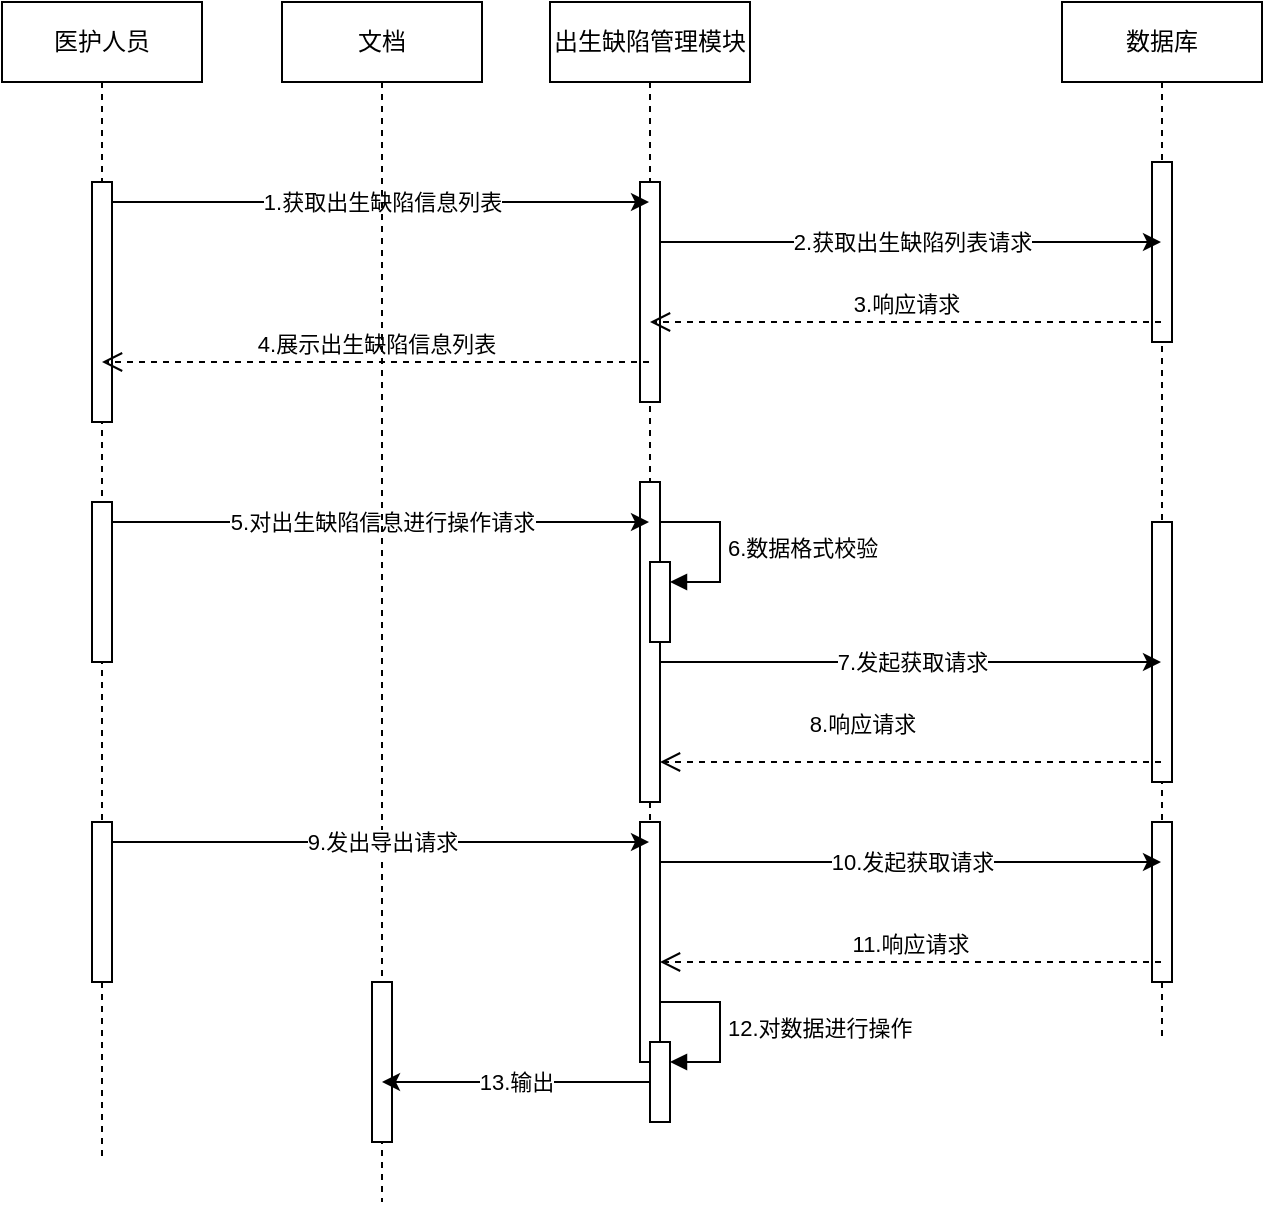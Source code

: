 <mxfile version="21.2.1" type="github">
  <diagram name="第 1 页" id="H6NleCy7MMbi2bYGVBl4">
    <mxGraphModel dx="993" dy="573" grid="0" gridSize="10" guides="1" tooltips="1" connect="1" arrows="1" fold="1" page="1" pageScale="1" pageWidth="827" pageHeight="1169" math="0" shadow="0">
      <root>
        <mxCell id="0" />
        <mxCell id="1" parent="0" />
        <mxCell id="I9QAONUAGTrRn1axIjUG-1" value="医护人员" style="shape=umlLifeline;perimeter=lifelinePerimeter;whiteSpace=wrap;html=1;container=1;dropTarget=0;collapsible=0;recursiveResize=0;outlineConnect=0;portConstraint=eastwest;newEdgeStyle={&quot;edgeStyle&quot;:&quot;elbowEdgeStyle&quot;,&quot;elbow&quot;:&quot;vertical&quot;,&quot;curved&quot;:0,&quot;rounded&quot;:0};" vertex="1" parent="1">
          <mxGeometry x="40" y="110" width="100" height="580" as="geometry" />
        </mxCell>
        <mxCell id="I9QAONUAGTrRn1axIjUG-3" value="" style="html=1;points=[];perimeter=orthogonalPerimeter;outlineConnect=0;targetShapes=umlLifeline;portConstraint=eastwest;newEdgeStyle={&quot;edgeStyle&quot;:&quot;elbowEdgeStyle&quot;,&quot;elbow&quot;:&quot;vertical&quot;,&quot;curved&quot;:0,&quot;rounded&quot;:0};" vertex="1" parent="I9QAONUAGTrRn1axIjUG-1">
          <mxGeometry x="45" y="90" width="10" height="120" as="geometry" />
        </mxCell>
        <mxCell id="I9QAONUAGTrRn1axIjUG-12" value="" style="html=1;points=[];perimeter=orthogonalPerimeter;outlineConnect=0;targetShapes=umlLifeline;portConstraint=eastwest;newEdgeStyle={&quot;edgeStyle&quot;:&quot;elbowEdgeStyle&quot;,&quot;elbow&quot;:&quot;vertical&quot;,&quot;curved&quot;:0,&quot;rounded&quot;:0};" vertex="1" parent="I9QAONUAGTrRn1axIjUG-1">
          <mxGeometry x="45" y="250" width="10" height="80" as="geometry" />
        </mxCell>
        <mxCell id="I9QAONUAGTrRn1axIjUG-23" value="" style="html=1;points=[];perimeter=orthogonalPerimeter;outlineConnect=0;targetShapes=umlLifeline;portConstraint=eastwest;newEdgeStyle={&quot;edgeStyle&quot;:&quot;elbowEdgeStyle&quot;,&quot;elbow&quot;:&quot;vertical&quot;,&quot;curved&quot;:0,&quot;rounded&quot;:0};" vertex="1" parent="I9QAONUAGTrRn1axIjUG-1">
          <mxGeometry x="45" y="410" width="10" height="80" as="geometry" />
        </mxCell>
        <mxCell id="I9QAONUAGTrRn1axIjUG-2" value="出生缺陷管理模块" style="shape=umlLifeline;perimeter=lifelinePerimeter;whiteSpace=wrap;html=1;container=1;dropTarget=0;collapsible=0;recursiveResize=0;outlineConnect=0;portConstraint=eastwest;newEdgeStyle={&quot;edgeStyle&quot;:&quot;elbowEdgeStyle&quot;,&quot;elbow&quot;:&quot;vertical&quot;,&quot;curved&quot;:0,&quot;rounded&quot;:0};" vertex="1" parent="1">
          <mxGeometry x="314" y="110" width="100" height="560" as="geometry" />
        </mxCell>
        <mxCell id="I9QAONUAGTrRn1axIjUG-4" value="" style="html=1;points=[];perimeter=orthogonalPerimeter;outlineConnect=0;targetShapes=umlLifeline;portConstraint=eastwest;newEdgeStyle={&quot;edgeStyle&quot;:&quot;elbowEdgeStyle&quot;,&quot;elbow&quot;:&quot;vertical&quot;,&quot;curved&quot;:0,&quot;rounded&quot;:0};" vertex="1" parent="I9QAONUAGTrRn1axIjUG-2">
          <mxGeometry x="45" y="90" width="10" height="110" as="geometry" />
        </mxCell>
        <mxCell id="I9QAONUAGTrRn1axIjUG-13" value="" style="html=1;points=[];perimeter=orthogonalPerimeter;outlineConnect=0;targetShapes=umlLifeline;portConstraint=eastwest;newEdgeStyle={&quot;edgeStyle&quot;:&quot;elbowEdgeStyle&quot;,&quot;elbow&quot;:&quot;vertical&quot;,&quot;curved&quot;:0,&quot;rounded&quot;:0};" vertex="1" parent="I9QAONUAGTrRn1axIjUG-2">
          <mxGeometry x="45" y="240" width="10" height="160" as="geometry" />
        </mxCell>
        <mxCell id="I9QAONUAGTrRn1axIjUG-17" value="" style="html=1;points=[];perimeter=orthogonalPerimeter;outlineConnect=0;targetShapes=umlLifeline;portConstraint=eastwest;newEdgeStyle={&quot;edgeStyle&quot;:&quot;elbowEdgeStyle&quot;,&quot;elbow&quot;:&quot;vertical&quot;,&quot;curved&quot;:0,&quot;rounded&quot;:0};" vertex="1" parent="I9QAONUAGTrRn1axIjUG-2">
          <mxGeometry x="50" y="280" width="10" height="40" as="geometry" />
        </mxCell>
        <mxCell id="I9QAONUAGTrRn1axIjUG-18" value="6.数据格式校验" style="html=1;align=left;spacingLeft=2;endArrow=block;rounded=0;edgeStyle=orthogonalEdgeStyle;curved=0;rounded=0;" edge="1" target="I9QAONUAGTrRn1axIjUG-17" parent="I9QAONUAGTrRn1axIjUG-2">
          <mxGeometry relative="1" as="geometry">
            <mxPoint x="55" y="260" as="sourcePoint" />
            <Array as="points">
              <mxPoint x="85" y="290" />
            </Array>
          </mxGeometry>
        </mxCell>
        <mxCell id="I9QAONUAGTrRn1axIjUG-24" value="" style="html=1;points=[];perimeter=orthogonalPerimeter;outlineConnect=0;targetShapes=umlLifeline;portConstraint=eastwest;newEdgeStyle={&quot;edgeStyle&quot;:&quot;elbowEdgeStyle&quot;,&quot;elbow&quot;:&quot;vertical&quot;,&quot;curved&quot;:0,&quot;rounded&quot;:0};" vertex="1" parent="I9QAONUAGTrRn1axIjUG-2">
          <mxGeometry x="45" y="410" width="10" height="120" as="geometry" />
        </mxCell>
        <mxCell id="I9QAONUAGTrRn1axIjUG-32" value="" style="html=1;points=[];perimeter=orthogonalPerimeter;outlineConnect=0;targetShapes=umlLifeline;portConstraint=eastwest;newEdgeStyle={&quot;edgeStyle&quot;:&quot;elbowEdgeStyle&quot;,&quot;elbow&quot;:&quot;vertical&quot;,&quot;curved&quot;:0,&quot;rounded&quot;:0};" vertex="1" parent="I9QAONUAGTrRn1axIjUG-2">
          <mxGeometry x="50" y="520" width="10" height="40" as="geometry" />
        </mxCell>
        <mxCell id="I9QAONUAGTrRn1axIjUG-33" value="12.对数据进行操作" style="html=1;align=left;spacingLeft=2;endArrow=block;rounded=0;edgeStyle=orthogonalEdgeStyle;curved=0;rounded=0;" edge="1" target="I9QAONUAGTrRn1axIjUG-32" parent="I9QAONUAGTrRn1axIjUG-2">
          <mxGeometry relative="1" as="geometry">
            <mxPoint x="55" y="500" as="sourcePoint" />
            <Array as="points">
              <mxPoint x="85" y="530" />
            </Array>
          </mxGeometry>
        </mxCell>
        <mxCell id="I9QAONUAGTrRn1axIjUG-5" value="1.获取出生缺陷信息列表" style="edgeStyle=elbowEdgeStyle;rounded=0;orthogonalLoop=1;jettySize=auto;html=1;elbow=vertical;curved=0;" edge="1" parent="1" source="I9QAONUAGTrRn1axIjUG-3" target="I9QAONUAGTrRn1axIjUG-2">
          <mxGeometry relative="1" as="geometry">
            <Array as="points">
              <mxPoint x="180" y="210" />
            </Array>
          </mxGeometry>
        </mxCell>
        <mxCell id="I9QAONUAGTrRn1axIjUG-6" value="数据库" style="shape=umlLifeline;perimeter=lifelinePerimeter;whiteSpace=wrap;html=1;container=1;dropTarget=0;collapsible=0;recursiveResize=0;outlineConnect=0;portConstraint=eastwest;newEdgeStyle={&quot;edgeStyle&quot;:&quot;elbowEdgeStyle&quot;,&quot;elbow&quot;:&quot;vertical&quot;,&quot;curved&quot;:0,&quot;rounded&quot;:0};" vertex="1" parent="1">
          <mxGeometry x="570" y="110" width="100" height="520" as="geometry" />
        </mxCell>
        <mxCell id="I9QAONUAGTrRn1axIjUG-8" value="" style="html=1;points=[];perimeter=orthogonalPerimeter;outlineConnect=0;targetShapes=umlLifeline;portConstraint=eastwest;newEdgeStyle={&quot;edgeStyle&quot;:&quot;elbowEdgeStyle&quot;,&quot;elbow&quot;:&quot;vertical&quot;,&quot;curved&quot;:0,&quot;rounded&quot;:0};" vertex="1" parent="I9QAONUAGTrRn1axIjUG-6">
          <mxGeometry x="45" y="80" width="10" height="90" as="geometry" />
        </mxCell>
        <mxCell id="I9QAONUAGTrRn1axIjUG-15" value="" style="html=1;points=[];perimeter=orthogonalPerimeter;outlineConnect=0;targetShapes=umlLifeline;portConstraint=eastwest;newEdgeStyle={&quot;edgeStyle&quot;:&quot;elbowEdgeStyle&quot;,&quot;elbow&quot;:&quot;vertical&quot;,&quot;curved&quot;:0,&quot;rounded&quot;:0};" vertex="1" parent="I9QAONUAGTrRn1axIjUG-6">
          <mxGeometry x="45" y="260" width="10" height="130" as="geometry" />
        </mxCell>
        <mxCell id="I9QAONUAGTrRn1axIjUG-26" value="" style="html=1;points=[];perimeter=orthogonalPerimeter;outlineConnect=0;targetShapes=umlLifeline;portConstraint=eastwest;newEdgeStyle={&quot;edgeStyle&quot;:&quot;elbowEdgeStyle&quot;,&quot;elbow&quot;:&quot;vertical&quot;,&quot;curved&quot;:0,&quot;rounded&quot;:0};" vertex="1" parent="I9QAONUAGTrRn1axIjUG-6">
          <mxGeometry x="45" y="410" width="10" height="80" as="geometry" />
        </mxCell>
        <mxCell id="I9QAONUAGTrRn1axIjUG-9" value="2.获取出生缺陷列表请求" style="edgeStyle=elbowEdgeStyle;rounded=0;orthogonalLoop=1;jettySize=auto;html=1;elbow=vertical;curved=0;" edge="1" parent="1" source="I9QAONUAGTrRn1axIjUG-4" target="I9QAONUAGTrRn1axIjUG-6">
          <mxGeometry relative="1" as="geometry">
            <Array as="points">
              <mxPoint x="480" y="230" />
            </Array>
          </mxGeometry>
        </mxCell>
        <mxCell id="I9QAONUAGTrRn1axIjUG-10" value="3.响应请求" style="html=1;verticalAlign=bottom;endArrow=open;dashed=1;endSize=8;edgeStyle=elbowEdgeStyle;elbow=vertical;curved=0;rounded=0;" edge="1" parent="1" source="I9QAONUAGTrRn1axIjUG-6" target="I9QAONUAGTrRn1axIjUG-2">
          <mxGeometry relative="1" as="geometry">
            <mxPoint x="550" y="270" as="sourcePoint" />
            <mxPoint x="470" y="270" as="targetPoint" />
            <Array as="points">
              <mxPoint x="480" y="270" />
            </Array>
          </mxGeometry>
        </mxCell>
        <mxCell id="I9QAONUAGTrRn1axIjUG-11" value="4.展示出生缺陷信息列表" style="html=1;verticalAlign=bottom;endArrow=open;dashed=1;endSize=8;edgeStyle=elbowEdgeStyle;elbow=vertical;curved=0;rounded=0;" edge="1" parent="1" source="I9QAONUAGTrRn1axIjUG-2" target="I9QAONUAGTrRn1axIjUG-1">
          <mxGeometry relative="1" as="geometry">
            <mxPoint x="310" y="310" as="sourcePoint" />
            <mxPoint x="230" y="310" as="targetPoint" />
            <Array as="points">
              <mxPoint x="220" y="290" />
            </Array>
          </mxGeometry>
        </mxCell>
        <mxCell id="I9QAONUAGTrRn1axIjUG-14" value="5.对出生缺陷信息进行操作请求" style="edgeStyle=elbowEdgeStyle;rounded=0;orthogonalLoop=1;jettySize=auto;html=1;elbow=vertical;curved=0;" edge="1" parent="1" source="I9QAONUAGTrRn1axIjUG-12" target="I9QAONUAGTrRn1axIjUG-2">
          <mxGeometry relative="1" as="geometry">
            <Array as="points">
              <mxPoint x="220" y="370" />
            </Array>
          </mxGeometry>
        </mxCell>
        <mxCell id="I9QAONUAGTrRn1axIjUG-20" value="7.发起获取请求" style="edgeStyle=elbowEdgeStyle;rounded=0;orthogonalLoop=1;jettySize=auto;html=1;elbow=vertical;curved=0;" edge="1" parent="1" source="I9QAONUAGTrRn1axIjUG-13" target="I9QAONUAGTrRn1axIjUG-6">
          <mxGeometry relative="1" as="geometry">
            <Array as="points">
              <mxPoint x="500" y="440" />
            </Array>
          </mxGeometry>
        </mxCell>
        <mxCell id="I9QAONUAGTrRn1axIjUG-21" value="8.响应请求" style="html=1;verticalAlign=bottom;endArrow=open;dashed=1;endSize=8;edgeStyle=elbowEdgeStyle;elbow=vertical;curved=0;rounded=0;" edge="1" parent="1" source="I9QAONUAGTrRn1axIjUG-6" target="I9QAONUAGTrRn1axIjUG-13">
          <mxGeometry x="0.194" y="-10" relative="1" as="geometry">
            <mxPoint x="540" y="480" as="sourcePoint" />
            <mxPoint x="460" y="480" as="targetPoint" />
            <Array as="points">
              <mxPoint x="470" y="490" />
            </Array>
            <mxPoint as="offset" />
          </mxGeometry>
        </mxCell>
        <mxCell id="I9QAONUAGTrRn1axIjUG-22" value="文档" style="shape=umlLifeline;perimeter=lifelinePerimeter;whiteSpace=wrap;html=1;container=1;dropTarget=0;collapsible=0;recursiveResize=0;outlineConnect=0;portConstraint=eastwest;newEdgeStyle={&quot;edgeStyle&quot;:&quot;elbowEdgeStyle&quot;,&quot;elbow&quot;:&quot;vertical&quot;,&quot;curved&quot;:0,&quot;rounded&quot;:0};" vertex="1" parent="1">
          <mxGeometry x="180" y="110" width="100" height="600" as="geometry" />
        </mxCell>
        <mxCell id="I9QAONUAGTrRn1axIjUG-30" value="" style="html=1;points=[];perimeter=orthogonalPerimeter;outlineConnect=0;targetShapes=umlLifeline;portConstraint=eastwest;newEdgeStyle={&quot;edgeStyle&quot;:&quot;elbowEdgeStyle&quot;,&quot;elbow&quot;:&quot;vertical&quot;,&quot;curved&quot;:0,&quot;rounded&quot;:0};" vertex="1" parent="I9QAONUAGTrRn1axIjUG-22">
          <mxGeometry x="45" y="490" width="10" height="80" as="geometry" />
        </mxCell>
        <mxCell id="I9QAONUAGTrRn1axIjUG-25" value="9.发出导出请求" style="edgeStyle=elbowEdgeStyle;rounded=0;orthogonalLoop=1;jettySize=auto;html=1;elbow=vertical;curved=0;" edge="1" parent="1" source="I9QAONUAGTrRn1axIjUG-23" target="I9QAONUAGTrRn1axIjUG-2">
          <mxGeometry relative="1" as="geometry">
            <Array as="points">
              <mxPoint x="270" y="530" />
            </Array>
          </mxGeometry>
        </mxCell>
        <mxCell id="I9QAONUAGTrRn1axIjUG-27" value="10.发起获取请求" style="edgeStyle=elbowEdgeStyle;rounded=0;orthogonalLoop=1;jettySize=auto;html=1;elbow=vertical;curved=0;" edge="1" parent="1" source="I9QAONUAGTrRn1axIjUG-24" target="I9QAONUAGTrRn1axIjUG-6">
          <mxGeometry relative="1" as="geometry">
            <Array as="points">
              <mxPoint x="550" y="540" />
            </Array>
          </mxGeometry>
        </mxCell>
        <mxCell id="I9QAONUAGTrRn1axIjUG-29" value="11.响应请求" style="html=1;verticalAlign=bottom;endArrow=open;dashed=1;endSize=8;edgeStyle=elbowEdgeStyle;elbow=vertical;curved=0;rounded=0;" edge="1" parent="1" source="I9QAONUAGTrRn1axIjUG-6" target="I9QAONUAGTrRn1axIjUG-24">
          <mxGeometry relative="1" as="geometry">
            <mxPoint x="520" y="580" as="sourcePoint" />
            <mxPoint x="440" y="580" as="targetPoint" />
            <Array as="points">
              <mxPoint x="470" y="590" />
            </Array>
          </mxGeometry>
        </mxCell>
        <mxCell id="I9QAONUAGTrRn1axIjUG-34" value="13.输出" style="edgeStyle=elbowEdgeStyle;rounded=0;orthogonalLoop=1;jettySize=auto;html=1;elbow=vertical;curved=0;" edge="1" parent="1" source="I9QAONUAGTrRn1axIjUG-32" target="I9QAONUAGTrRn1axIjUG-22">
          <mxGeometry relative="1" as="geometry" />
        </mxCell>
      </root>
    </mxGraphModel>
  </diagram>
</mxfile>
